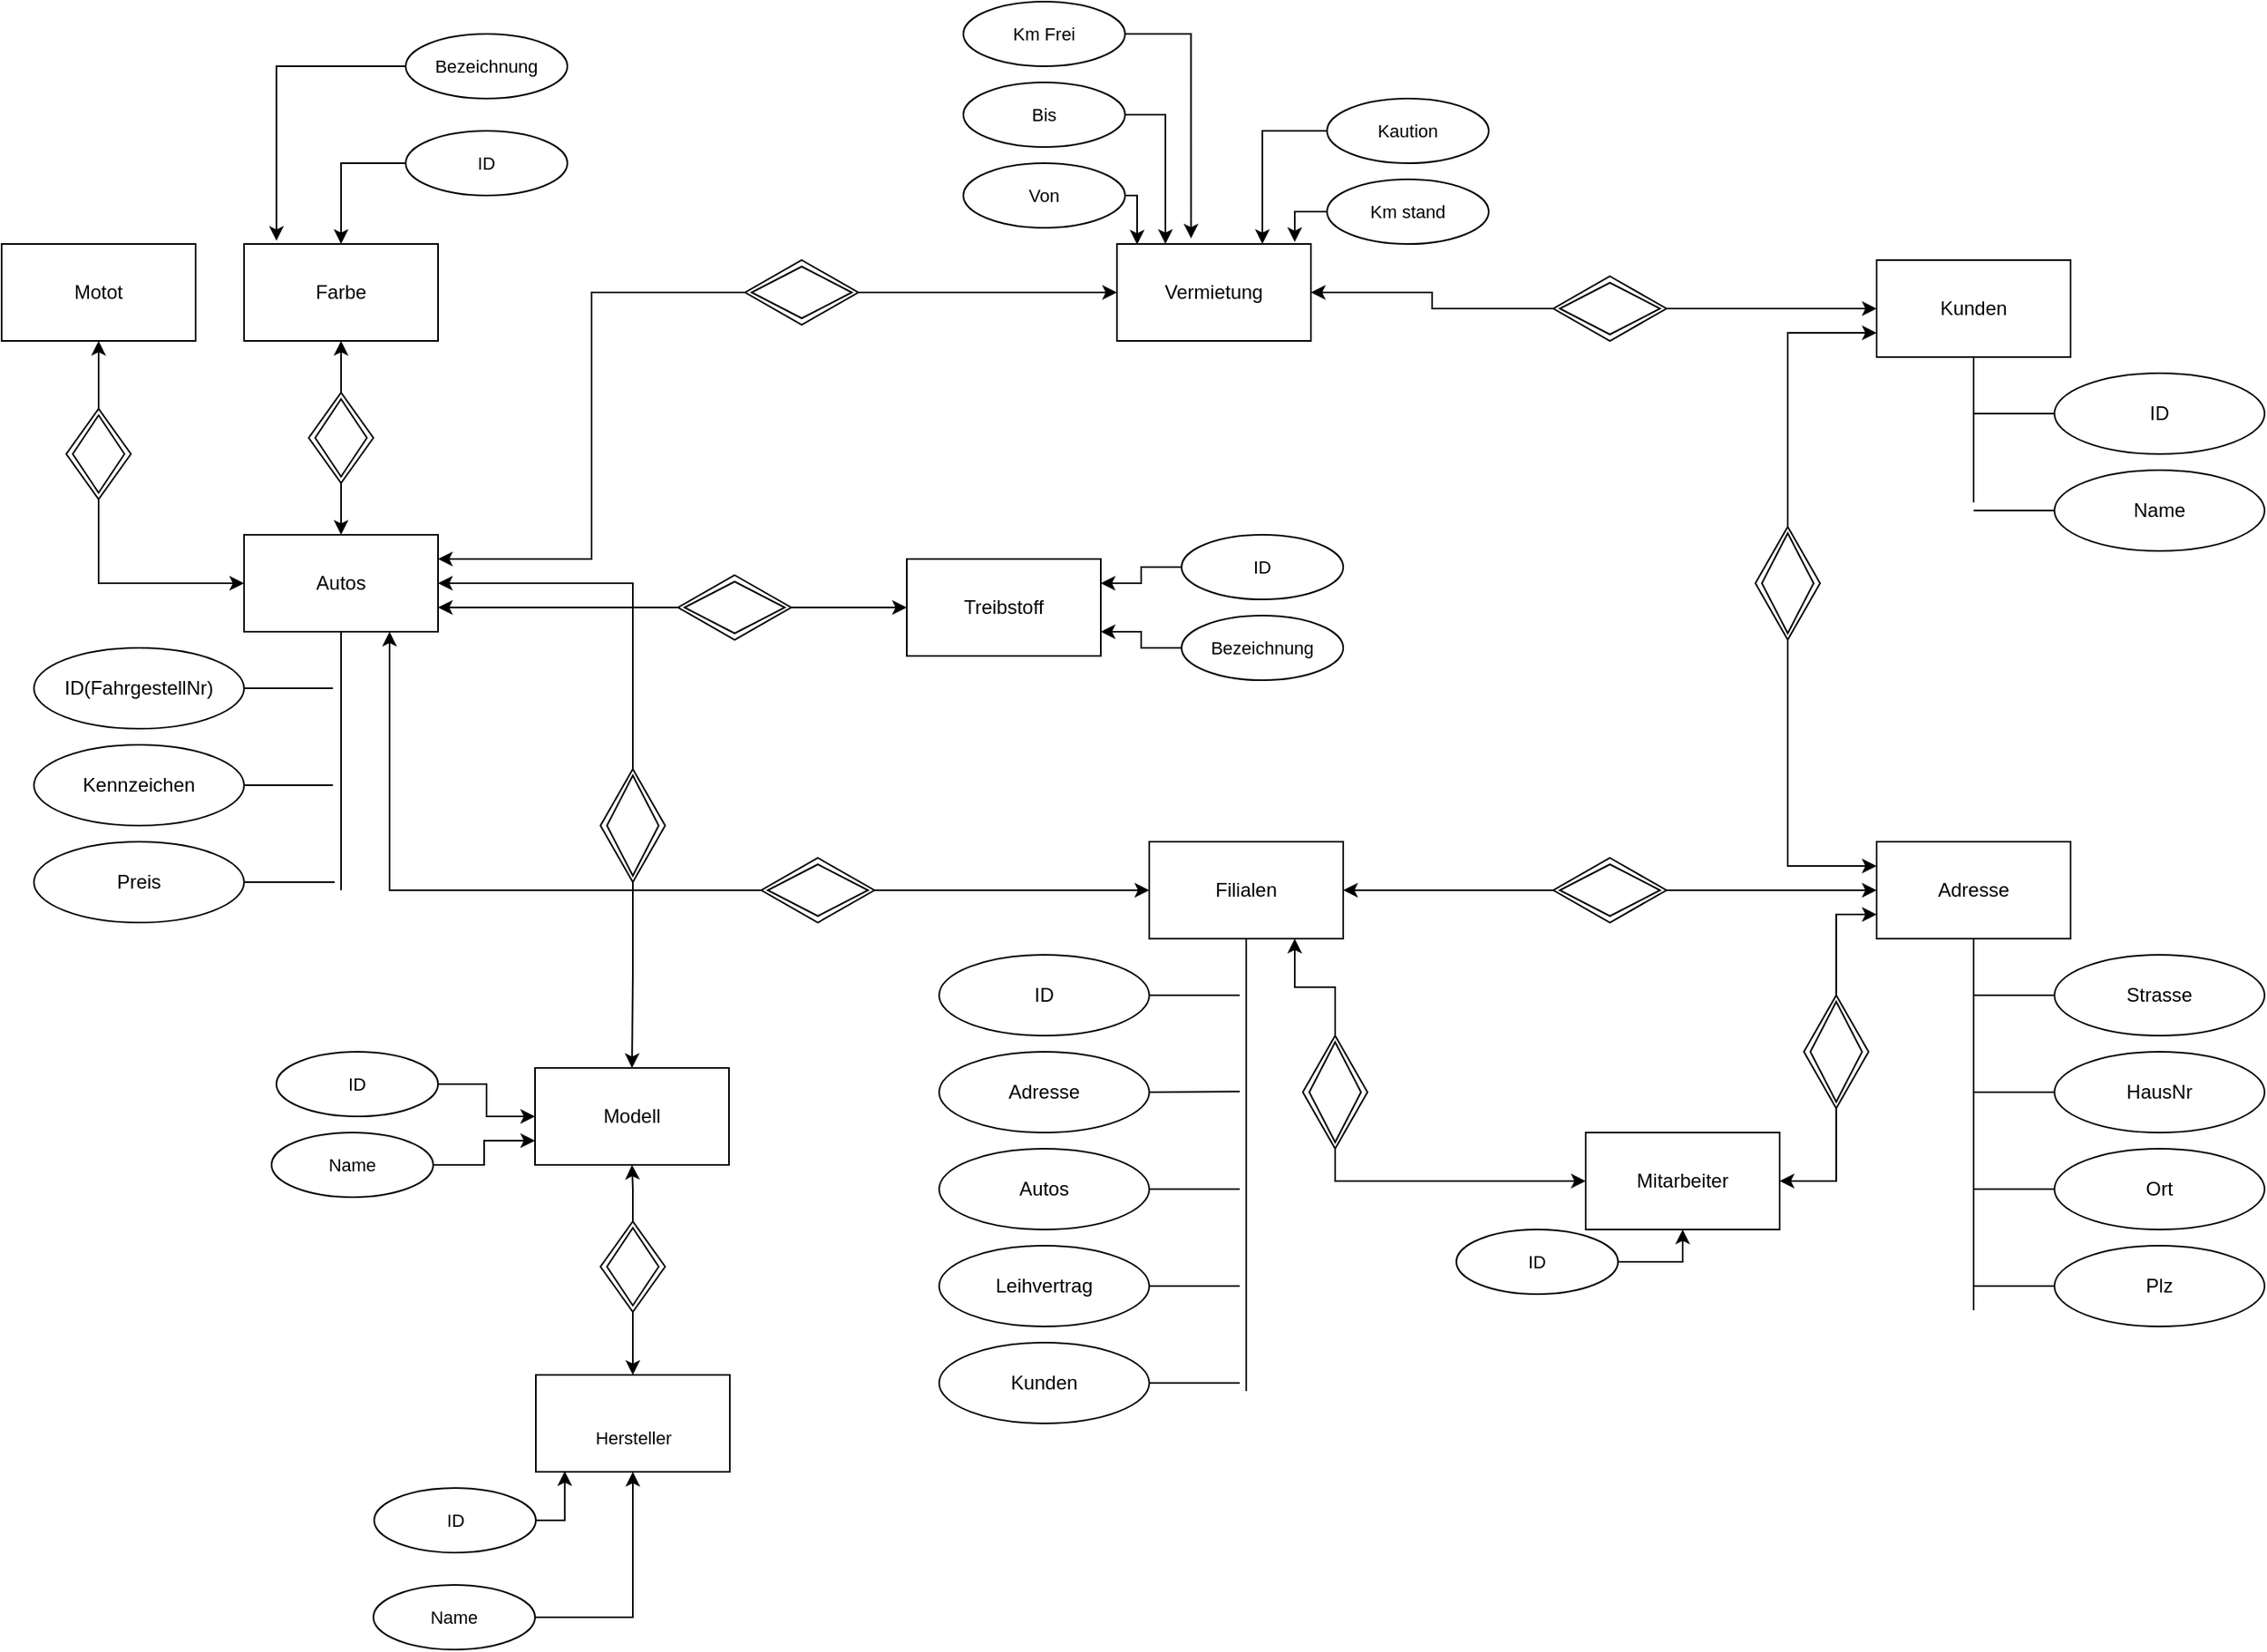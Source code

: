 <mxfile version="20.3.5" type="device"><diagram id="KqMb7OoNUgJfNf3q2T_g" name="Seite-1"><mxGraphModel dx="2054" dy="922" grid="1" gridSize="10" guides="1" tooltips="1" connect="1" arrows="1" fold="1" page="1" pageScale="1" pageWidth="827" pageHeight="1169" math="0" shadow="0"><root><mxCell id="0"/><mxCell id="1" parent="0"/><mxCell id="FVzgshK1SHMZIPrhaZV--1" value="Autos" style="rounded=0;whiteSpace=wrap;html=1;" vertex="1" parent="1"><mxGeometry x="-530" y="360" width="120" height="60" as="geometry"/></mxCell><mxCell id="FVzgshK1SHMZIPrhaZV--2" value="Kunden" style="rounded=0;whiteSpace=wrap;html=1;" vertex="1" parent="1"><mxGeometry x="480" y="190" width="120" height="60" as="geometry"/></mxCell><mxCell id="FVzgshK1SHMZIPrhaZV--3" value="Filialen" style="rounded=0;whiteSpace=wrap;html=1;" vertex="1" parent="1"><mxGeometry x="30" y="550" width="120" height="60" as="geometry"/></mxCell><mxCell id="FVzgshK1SHMZIPrhaZV--4" value="ID" style="ellipse;whiteSpace=wrap;html=1;rounded=0;" vertex="1" parent="1"><mxGeometry x="-100" y="620" width="130" height="50" as="geometry"/></mxCell><mxCell id="FVzgshK1SHMZIPrhaZV--5" value="ID" style="ellipse;whiteSpace=wrap;html=1;rounded=0;" vertex="1" parent="1"><mxGeometry x="590" y="260" width="130" height="50" as="geometry"/></mxCell><mxCell id="FVzgshK1SHMZIPrhaZV--6" value="ID(FahrgestellNr)" style="ellipse;whiteSpace=wrap;html=1;rounded=0;" vertex="1" parent="1"><mxGeometry x="-660" y="430" width="130" height="50" as="geometry"/></mxCell><mxCell id="FVzgshK1SHMZIPrhaZV--9" value="Adresse" style="ellipse;whiteSpace=wrap;html=1;rounded=0;" vertex="1" parent="1"><mxGeometry x="-100" y="680" width="130" height="50" as="geometry"/></mxCell><mxCell id="FVzgshK1SHMZIPrhaZV--10" value="Name" style="ellipse;whiteSpace=wrap;html=1;rounded=0;" vertex="1" parent="1"><mxGeometry x="590" y="320" width="130" height="50" as="geometry"/></mxCell><mxCell id="FVzgshK1SHMZIPrhaZV--11" value="Kennzeichen" style="ellipse;whiteSpace=wrap;html=1;rounded=0;" vertex="1" parent="1"><mxGeometry x="-660" y="490" width="130" height="50" as="geometry"/></mxCell><mxCell id="FVzgshK1SHMZIPrhaZV--13" value="Preis" style="ellipse;whiteSpace=wrap;html=1;rounded=0;" vertex="1" parent="1"><mxGeometry x="-660" y="550" width="130" height="50" as="geometry"/></mxCell><mxCell id="FVzgshK1SHMZIPrhaZV--14" value="Autos" style="ellipse;whiteSpace=wrap;html=1;rounded=0;" vertex="1" parent="1"><mxGeometry x="-100" y="740" width="130" height="50" as="geometry"/></mxCell><mxCell id="FVzgshK1SHMZIPrhaZV--17" value="Leihvertrag" style="ellipse;whiteSpace=wrap;html=1;rounded=0;" vertex="1" parent="1"><mxGeometry x="-100" y="800" width="130" height="50" as="geometry"/></mxCell><mxCell id="FVzgshK1SHMZIPrhaZV--20" value="Kunden" style="ellipse;whiteSpace=wrap;html=1;rounded=0;" vertex="1" parent="1"><mxGeometry x="-100" y="860" width="130" height="50" as="geometry"/></mxCell><mxCell id="FVzgshK1SHMZIPrhaZV--21" value="" style="endArrow=none;html=1;rounded=0;exitX=0.5;exitY=1;exitDx=0;exitDy=0;" edge="1" parent="1" source="FVzgshK1SHMZIPrhaZV--3"><mxGeometry width="50" height="50" relative="1" as="geometry"><mxPoint x="66" y="550" as="sourcePoint"/><mxPoint x="90" y="890" as="targetPoint"/></mxGeometry></mxCell><mxCell id="FVzgshK1SHMZIPrhaZV--23" value="" style="endArrow=none;html=1;rounded=0;exitX=1;exitY=0.5;exitDx=0;exitDy=0;" edge="1" parent="1" source="FVzgshK1SHMZIPrhaZV--4"><mxGeometry width="50" height="50" relative="1" as="geometry"><mxPoint x="76" y="660" as="sourcePoint"/><mxPoint x="86" y="645" as="targetPoint"/></mxGeometry></mxCell><mxCell id="FVzgshK1SHMZIPrhaZV--24" value="" style="endArrow=none;html=1;rounded=0;exitX=1;exitY=0.5;exitDx=0;exitDy=0;" edge="1" parent="1" source="FVzgshK1SHMZIPrhaZV--9"><mxGeometry width="50" height="50" relative="1" as="geometry"><mxPoint x="46" y="710" as="sourcePoint"/><mxPoint x="86" y="704.58" as="targetPoint"/></mxGeometry></mxCell><mxCell id="FVzgshK1SHMZIPrhaZV--25" value="" style="endArrow=none;html=1;rounded=0;exitX=1;exitY=0.5;exitDx=0;exitDy=0;" edge="1" parent="1" source="FVzgshK1SHMZIPrhaZV--14"><mxGeometry width="50" height="50" relative="1" as="geometry"><mxPoint x="26" y="764.58" as="sourcePoint"/><mxPoint x="86" y="765" as="targetPoint"/></mxGeometry></mxCell><mxCell id="FVzgshK1SHMZIPrhaZV--26" value="" style="endArrow=none;html=1;rounded=0;exitX=1;exitY=0.5;exitDx=0;exitDy=0;" edge="1" parent="1" source="FVzgshK1SHMZIPrhaZV--17"><mxGeometry width="50" height="50" relative="1" as="geometry"><mxPoint x="60" y="675" as="sourcePoint"/><mxPoint x="86" y="825" as="targetPoint"/></mxGeometry></mxCell><mxCell id="FVzgshK1SHMZIPrhaZV--27" value="" style="endArrow=none;html=1;rounded=0;exitX=1;exitY=0.5;exitDx=0;exitDy=0;" edge="1" parent="1" source="FVzgshK1SHMZIPrhaZV--20"><mxGeometry width="50" height="50" relative="1" as="geometry"><mxPoint x="70" y="685" as="sourcePoint"/><mxPoint x="86" y="885" as="targetPoint"/></mxGeometry></mxCell><mxCell id="FVzgshK1SHMZIPrhaZV--29" value="" style="endArrow=none;html=1;rounded=0;exitX=1;exitY=0.5;exitDx=0;exitDy=0;" edge="1" parent="1" source="FVzgshK1SHMZIPrhaZV--6"><mxGeometry width="50" height="50" relative="1" as="geometry"><mxPoint x="-530" y="460" as="sourcePoint"/><mxPoint x="-475" y="455" as="targetPoint"/></mxGeometry></mxCell><mxCell id="FVzgshK1SHMZIPrhaZV--30" value="" style="endArrow=none;html=1;rounded=0;exitX=1;exitY=0.5;exitDx=0;exitDy=0;" edge="1" parent="1" source="FVzgshK1SHMZIPrhaZV--11"><mxGeometry width="50" height="50" relative="1" as="geometry"><mxPoint x="-530" y="520" as="sourcePoint"/><mxPoint x="-475" y="515" as="targetPoint"/></mxGeometry></mxCell><mxCell id="FVzgshK1SHMZIPrhaZV--31" value="" style="endArrow=none;html=1;rounded=0;exitX=1;exitY=0.5;exitDx=0;exitDy=0;" edge="1" parent="1" source="FVzgshK1SHMZIPrhaZV--13"><mxGeometry width="50" height="50" relative="1" as="geometry"><mxPoint x="-495" y="570" as="sourcePoint"/><mxPoint x="-474" y="575" as="targetPoint"/></mxGeometry></mxCell><mxCell id="FVzgshK1SHMZIPrhaZV--33" value="" style="endArrow=none;html=1;rounded=0;exitX=0.5;exitY=1;exitDx=0;exitDy=0;" edge="1" parent="1" source="FVzgshK1SHMZIPrhaZV--1"><mxGeometry width="50" height="50" relative="1" as="geometry"><mxPoint x="-265" y="620" as="sourcePoint"/><mxPoint x="-470" y="580" as="targetPoint"/></mxGeometry></mxCell><mxCell id="FVzgshK1SHMZIPrhaZV--34" value="" style="endArrow=none;html=1;rounded=0;entryX=0;entryY=0.5;entryDx=0;entryDy=0;" edge="1" parent="1" target="FVzgshK1SHMZIPrhaZV--5"><mxGeometry width="50" height="50" relative="1" as="geometry"><mxPoint x="540" y="285" as="sourcePoint"/><mxPoint x="585" y="284.58" as="targetPoint"/></mxGeometry></mxCell><mxCell id="FVzgshK1SHMZIPrhaZV--35" value="" style="endArrow=none;html=1;rounded=0;entryX=0;entryY=0.5;entryDx=0;entryDy=0;" edge="1" parent="1" target="FVzgshK1SHMZIPrhaZV--10"><mxGeometry width="50" height="50" relative="1" as="geometry"><mxPoint x="540" y="345" as="sourcePoint"/><mxPoint x="585" y="344.58" as="targetPoint"/></mxGeometry></mxCell><mxCell id="FVzgshK1SHMZIPrhaZV--38" value="" style="endArrow=none;html=1;rounded=0;entryX=0.5;entryY=1;entryDx=0;entryDy=0;" edge="1" parent="1" target="FVzgshK1SHMZIPrhaZV--2"><mxGeometry width="50" height="50" relative="1" as="geometry"><mxPoint x="540" y="340" as="sourcePoint"/><mxPoint x="240" y="400" as="targetPoint"/></mxGeometry></mxCell><mxCell id="FVzgshK1SHMZIPrhaZV--39" value="Adresse" style="rounded=0;whiteSpace=wrap;html=1;" vertex="1" parent="1"><mxGeometry x="480" y="550" width="120" height="60" as="geometry"/></mxCell><mxCell id="FVzgshK1SHMZIPrhaZV--40" value="Strasse" style="ellipse;whiteSpace=wrap;html=1;rounded=0;" vertex="1" parent="1"><mxGeometry x="590" y="620" width="130" height="50" as="geometry"/></mxCell><mxCell id="FVzgshK1SHMZIPrhaZV--41" value="HausNr" style="ellipse;whiteSpace=wrap;html=1;rounded=0;" vertex="1" parent="1"><mxGeometry x="590" y="680" width="130" height="50" as="geometry"/></mxCell><mxCell id="FVzgshK1SHMZIPrhaZV--42" value="Ort" style="ellipse;whiteSpace=wrap;html=1;rounded=0;" vertex="1" parent="1"><mxGeometry x="590" y="740" width="130" height="50" as="geometry"/></mxCell><mxCell id="FVzgshK1SHMZIPrhaZV--43" value="Plz" style="ellipse;whiteSpace=wrap;html=1;rounded=0;" vertex="1" parent="1"><mxGeometry x="590" y="800" width="130" height="50" as="geometry"/></mxCell><mxCell id="FVzgshK1SHMZIPrhaZV--44" value="" style="endArrow=none;html=1;rounded=0;entryX=0;entryY=0.5;entryDx=0;entryDy=0;" edge="1" parent="1" target="FVzgshK1SHMZIPrhaZV--40"><mxGeometry width="50" height="50" relative="1" as="geometry"><mxPoint x="540" y="645" as="sourcePoint"/><mxPoint x="585" y="644.58" as="targetPoint"/></mxGeometry></mxCell><mxCell id="FVzgshK1SHMZIPrhaZV--45" value="" style="endArrow=none;html=1;rounded=0;entryX=0;entryY=0.5;entryDx=0;entryDy=0;" edge="1" parent="1" target="FVzgshK1SHMZIPrhaZV--41"><mxGeometry width="50" height="50" relative="1" as="geometry"><mxPoint x="540" y="705" as="sourcePoint"/><mxPoint x="585" y="704.58" as="targetPoint"/></mxGeometry></mxCell><mxCell id="FVzgshK1SHMZIPrhaZV--46" value="" style="endArrow=none;html=1;rounded=0;entryX=0;entryY=0.5;entryDx=0;entryDy=0;" edge="1" parent="1" target="FVzgshK1SHMZIPrhaZV--42"><mxGeometry width="50" height="50" relative="1" as="geometry"><mxPoint x="540" y="765" as="sourcePoint"/><mxPoint x="586.0" y="764.58" as="targetPoint"/></mxGeometry></mxCell><mxCell id="FVzgshK1SHMZIPrhaZV--47" value="" style="endArrow=none;html=1;rounded=0;entryX=0;entryY=0.5;entryDx=0;entryDy=0;" edge="1" parent="1" target="FVzgshK1SHMZIPrhaZV--43"><mxGeometry width="50" height="50" relative="1" as="geometry"><mxPoint x="540" y="825" as="sourcePoint"/><mxPoint x="596.0" y="824.58" as="targetPoint"/></mxGeometry></mxCell><mxCell id="FVzgshK1SHMZIPrhaZV--48" value="" style="endArrow=none;html=1;rounded=0;entryX=0.5;entryY=1;entryDx=0;entryDy=0;" edge="1" parent="1" target="FVzgshK1SHMZIPrhaZV--39"><mxGeometry width="50" height="50" relative="1" as="geometry"><mxPoint x="540" y="840" as="sourcePoint"/><mxPoint x="240" y="760" as="targetPoint"/></mxGeometry></mxCell><mxCell id="FVzgshK1SHMZIPrhaZV--49" value="Mitarbeiter" style="rounded=0;whiteSpace=wrap;html=1;" vertex="1" parent="1"><mxGeometry x="300" y="730" width="120" height="60" as="geometry"/></mxCell><mxCell id="FVzgshK1SHMZIPrhaZV--50" value="Vermietung" style="rounded=0;whiteSpace=wrap;html=1;" vertex="1" parent="1"><mxGeometry x="10" y="180" width="120" height="60" as="geometry"/></mxCell><mxCell id="FVzgshK1SHMZIPrhaZV--51" value="Treibstoff" style="rounded=0;whiteSpace=wrap;html=1;" vertex="1" parent="1"><mxGeometry x="-120" y="375" width="120" height="60" as="geometry"/></mxCell><mxCell id="FVzgshK1SHMZIPrhaZV--52" value="Modell" style="rounded=0;whiteSpace=wrap;html=1;" vertex="1" parent="1"><mxGeometry x="-350" y="690" width="120" height="60" as="geometry"/></mxCell><mxCell id="FVzgshK1SHMZIPrhaZV--53" value="Farbe" style="rounded=0;whiteSpace=wrap;html=1;" vertex="1" parent="1"><mxGeometry x="-530" y="180" width="120" height="60" as="geometry"/></mxCell><mxCell id="FVzgshK1SHMZIPrhaZV--54" value="Motot" style="rounded=0;whiteSpace=wrap;html=1;" vertex="1" parent="1"><mxGeometry x="-680" y="180" width="120" height="60" as="geometry"/></mxCell><mxCell id="FVzgshK1SHMZIPrhaZV--56" value="&lt;font style=&quot;font-size: 11px;&quot;&gt;Hersteller&lt;/font&gt;" style="rounded=0;whiteSpace=wrap;html=1;fontSize=36;" vertex="1" parent="1"><mxGeometry x="-349.5" y="880" width="120" height="60" as="geometry"/></mxCell><mxCell id="FVzgshK1SHMZIPrhaZV--58" style="edgeStyle=orthogonalEdgeStyle;rounded=0;orthogonalLoop=1;jettySize=auto;html=1;entryX=0.5;entryY=1;entryDx=0;entryDy=0;fontSize=11;" edge="1" parent="1" source="FVzgshK1SHMZIPrhaZV--57" target="FVzgshK1SHMZIPrhaZV--52"><mxGeometry relative="1" as="geometry"/></mxCell><mxCell id="FVzgshK1SHMZIPrhaZV--59" style="edgeStyle=orthogonalEdgeStyle;rounded=0;orthogonalLoop=1;jettySize=auto;html=1;entryX=0.5;entryY=0;entryDx=0;entryDy=0;fontSize=11;" edge="1" parent="1" source="FVzgshK1SHMZIPrhaZV--57" target="FVzgshK1SHMZIPrhaZV--56"><mxGeometry relative="1" as="geometry"/></mxCell><mxCell id="FVzgshK1SHMZIPrhaZV--57" value="" style="shape=rhombus;double=1;perimeter=rhombusPerimeter;whiteSpace=wrap;html=1;align=center;fontSize=11;rotation=90;" vertex="1" parent="1"><mxGeometry x="-317.5" y="793" width="56" height="40" as="geometry"/></mxCell><mxCell id="FVzgshK1SHMZIPrhaZV--61" style="edgeStyle=orthogonalEdgeStyle;rounded=0;orthogonalLoop=1;jettySize=auto;html=1;entryX=0.5;entryY=0;entryDx=0;entryDy=0;fontSize=11;" edge="1" parent="1" source="FVzgshK1SHMZIPrhaZV--60" target="FVzgshK1SHMZIPrhaZV--52"><mxGeometry relative="1" as="geometry"/></mxCell><mxCell id="FVzgshK1SHMZIPrhaZV--64" style="edgeStyle=orthogonalEdgeStyle;rounded=0;orthogonalLoop=1;jettySize=auto;html=1;exitX=0;exitY=0.5;exitDx=0;exitDy=0;entryX=1;entryY=0.5;entryDx=0;entryDy=0;fontSize=11;" edge="1" parent="1" source="FVzgshK1SHMZIPrhaZV--60" target="FVzgshK1SHMZIPrhaZV--1"><mxGeometry relative="1" as="geometry"/></mxCell><mxCell id="FVzgshK1SHMZIPrhaZV--60" value="&lt;br&gt;" style="shape=rhombus;double=1;perimeter=rhombusPerimeter;whiteSpace=wrap;html=1;align=center;fontSize=11;rotation=90;" vertex="1" parent="1"><mxGeometry x="-324.5" y="520" width="70" height="40" as="geometry"/></mxCell><mxCell id="FVzgshK1SHMZIPrhaZV--66" style="edgeStyle=orthogonalEdgeStyle;rounded=0;orthogonalLoop=1;jettySize=auto;html=1;entryX=0.5;entryY=0;entryDx=0;entryDy=0;fontSize=11;" edge="1" parent="1" source="FVzgshK1SHMZIPrhaZV--65" target="FVzgshK1SHMZIPrhaZV--1"><mxGeometry relative="1" as="geometry"/></mxCell><mxCell id="FVzgshK1SHMZIPrhaZV--67" style="edgeStyle=orthogonalEdgeStyle;rounded=0;orthogonalLoop=1;jettySize=auto;html=1;fontSize=11;" edge="1" parent="1" source="FVzgshK1SHMZIPrhaZV--65" target="FVzgshK1SHMZIPrhaZV--53"><mxGeometry relative="1" as="geometry"/></mxCell><mxCell id="FVzgshK1SHMZIPrhaZV--65" value="" style="shape=rhombus;double=1;perimeter=rhombusPerimeter;whiteSpace=wrap;html=1;align=center;fontSize=11;rotation=90;" vertex="1" parent="1"><mxGeometry x="-498" y="280" width="56" height="40" as="geometry"/></mxCell><mxCell id="FVzgshK1SHMZIPrhaZV--69" style="edgeStyle=orthogonalEdgeStyle;rounded=0;orthogonalLoop=1;jettySize=auto;html=1;entryX=0;entryY=0.5;entryDx=0;entryDy=0;fontSize=11;" edge="1" parent="1" source="FVzgshK1SHMZIPrhaZV--68" target="FVzgshK1SHMZIPrhaZV--51"><mxGeometry relative="1" as="geometry"/></mxCell><mxCell id="FVzgshK1SHMZIPrhaZV--70" style="edgeStyle=orthogonalEdgeStyle;rounded=0;orthogonalLoop=1;jettySize=auto;html=1;entryX=1;entryY=0.75;entryDx=0;entryDy=0;fontSize=11;" edge="1" parent="1" source="FVzgshK1SHMZIPrhaZV--68" target="FVzgshK1SHMZIPrhaZV--1"><mxGeometry relative="1" as="geometry"/></mxCell><mxCell id="FVzgshK1SHMZIPrhaZV--68" value="&lt;br&gt;" style="shape=rhombus;double=1;perimeter=rhombusPerimeter;whiteSpace=wrap;html=1;align=center;fontSize=11;rotation=0;" vertex="1" parent="1"><mxGeometry x="-261.5" y="385" width="70" height="40" as="geometry"/></mxCell><mxCell id="FVzgshK1SHMZIPrhaZV--72" style="edgeStyle=orthogonalEdgeStyle;rounded=0;orthogonalLoop=1;jettySize=auto;html=1;fontSize=11;" edge="1" parent="1" source="FVzgshK1SHMZIPrhaZV--71" target="FVzgshK1SHMZIPrhaZV--54"><mxGeometry relative="1" as="geometry"/></mxCell><mxCell id="FVzgshK1SHMZIPrhaZV--73" style="edgeStyle=orthogonalEdgeStyle;rounded=0;orthogonalLoop=1;jettySize=auto;html=1;entryX=0;entryY=0.5;entryDx=0;entryDy=0;fontSize=11;exitX=1;exitY=0.5;exitDx=0;exitDy=0;" edge="1" parent="1" source="FVzgshK1SHMZIPrhaZV--71" target="FVzgshK1SHMZIPrhaZV--1"><mxGeometry relative="1" as="geometry"/></mxCell><mxCell id="FVzgshK1SHMZIPrhaZV--71" value="" style="shape=rhombus;double=1;perimeter=rhombusPerimeter;whiteSpace=wrap;html=1;align=center;fontSize=11;rotation=90;" vertex="1" parent="1"><mxGeometry x="-648" y="290" width="56" height="40" as="geometry"/></mxCell><mxCell id="FVzgshK1SHMZIPrhaZV--76" style="edgeStyle=orthogonalEdgeStyle;rounded=0;orthogonalLoop=1;jettySize=auto;html=1;entryX=0;entryY=0.5;entryDx=0;entryDy=0;fontSize=11;" edge="1" parent="1" source="FVzgshK1SHMZIPrhaZV--74" target="FVzgshK1SHMZIPrhaZV--50"><mxGeometry relative="1" as="geometry"/></mxCell><mxCell id="FVzgshK1SHMZIPrhaZV--77" style="edgeStyle=orthogonalEdgeStyle;rounded=0;orthogonalLoop=1;jettySize=auto;html=1;entryX=1;entryY=0.25;entryDx=0;entryDy=0;fontSize=11;" edge="1" parent="1" source="FVzgshK1SHMZIPrhaZV--74" target="FVzgshK1SHMZIPrhaZV--1"><mxGeometry relative="1" as="geometry"/></mxCell><mxCell id="FVzgshK1SHMZIPrhaZV--74" value="&lt;br&gt;" style="shape=rhombus;double=1;perimeter=rhombusPerimeter;whiteSpace=wrap;html=1;align=center;fontSize=11;rotation=0;" vertex="1" parent="1"><mxGeometry x="-220" y="190" width="70" height="40" as="geometry"/></mxCell><mxCell id="FVzgshK1SHMZIPrhaZV--78" style="edgeStyle=orthogonalEdgeStyle;rounded=0;orthogonalLoop=1;jettySize=auto;html=1;entryX=1;entryY=0.5;entryDx=0;entryDy=0;fontSize=11;" edge="1" parent="1" source="FVzgshK1SHMZIPrhaZV--75" target="FVzgshK1SHMZIPrhaZV--50"><mxGeometry relative="1" as="geometry"/></mxCell><mxCell id="FVzgshK1SHMZIPrhaZV--79" style="edgeStyle=orthogonalEdgeStyle;rounded=0;orthogonalLoop=1;jettySize=auto;html=1;entryX=0;entryY=0.5;entryDx=0;entryDy=0;fontSize=11;" edge="1" parent="1" source="FVzgshK1SHMZIPrhaZV--75" target="FVzgshK1SHMZIPrhaZV--2"><mxGeometry relative="1" as="geometry"/></mxCell><mxCell id="FVzgshK1SHMZIPrhaZV--75" value="&lt;br&gt;" style="shape=rhombus;double=1;perimeter=rhombusPerimeter;whiteSpace=wrap;html=1;align=center;fontSize=11;rotation=0;" vertex="1" parent="1"><mxGeometry x="280" y="200" width="70" height="40" as="geometry"/></mxCell><mxCell id="FVzgshK1SHMZIPrhaZV--81" style="edgeStyle=orthogonalEdgeStyle;rounded=0;orthogonalLoop=1;jettySize=auto;html=1;entryX=0;entryY=0.75;entryDx=0;entryDy=0;fontSize=11;exitX=0;exitY=0.5;exitDx=0;exitDy=0;" edge="1" parent="1" source="FVzgshK1SHMZIPrhaZV--80" target="FVzgshK1SHMZIPrhaZV--2"><mxGeometry relative="1" as="geometry"/></mxCell><mxCell id="FVzgshK1SHMZIPrhaZV--84" style="edgeStyle=orthogonalEdgeStyle;rounded=0;orthogonalLoop=1;jettySize=auto;html=1;entryX=0;entryY=0.25;entryDx=0;entryDy=0;fontSize=11;exitX=1;exitY=0.5;exitDx=0;exitDy=0;" edge="1" parent="1" source="FVzgshK1SHMZIPrhaZV--80" target="FVzgshK1SHMZIPrhaZV--39"><mxGeometry relative="1" as="geometry"/></mxCell><mxCell id="FVzgshK1SHMZIPrhaZV--80" value="&lt;br&gt;" style="shape=rhombus;double=1;perimeter=rhombusPerimeter;whiteSpace=wrap;html=1;align=center;fontSize=11;rotation=90;" vertex="1" parent="1"><mxGeometry x="390" y="370" width="70" height="40" as="geometry"/></mxCell><mxCell id="FVzgshK1SHMZIPrhaZV--86" style="edgeStyle=orthogonalEdgeStyle;rounded=0;orthogonalLoop=1;jettySize=auto;html=1;entryX=1;entryY=0.5;entryDx=0;entryDy=0;fontSize=11;" edge="1" parent="1" source="FVzgshK1SHMZIPrhaZV--85" target="FVzgshK1SHMZIPrhaZV--3"><mxGeometry relative="1" as="geometry"/></mxCell><mxCell id="FVzgshK1SHMZIPrhaZV--87" style="edgeStyle=orthogonalEdgeStyle;rounded=0;orthogonalLoop=1;jettySize=auto;html=1;entryX=0;entryY=0.5;entryDx=0;entryDy=0;fontSize=11;" edge="1" parent="1" source="FVzgshK1SHMZIPrhaZV--85" target="FVzgshK1SHMZIPrhaZV--39"><mxGeometry relative="1" as="geometry"/></mxCell><mxCell id="FVzgshK1SHMZIPrhaZV--85" value="&lt;br&gt;" style="shape=rhombus;double=1;perimeter=rhombusPerimeter;whiteSpace=wrap;html=1;align=center;fontSize=11;rotation=0;" vertex="1" parent="1"><mxGeometry x="280" y="560" width="70" height="40" as="geometry"/></mxCell><mxCell id="FVzgshK1SHMZIPrhaZV--90" style="edgeStyle=orthogonalEdgeStyle;rounded=0;orthogonalLoop=1;jettySize=auto;html=1;entryX=1;entryY=0.5;entryDx=0;entryDy=0;fontSize=11;exitX=1;exitY=0.5;exitDx=0;exitDy=0;" edge="1" parent="1" source="FVzgshK1SHMZIPrhaZV--88" target="FVzgshK1SHMZIPrhaZV--49"><mxGeometry relative="1" as="geometry"/></mxCell><mxCell id="FVzgshK1SHMZIPrhaZV--91" style="edgeStyle=orthogonalEdgeStyle;rounded=0;orthogonalLoop=1;jettySize=auto;html=1;entryX=0;entryY=0.75;entryDx=0;entryDy=0;fontSize=11;exitX=0;exitY=0.5;exitDx=0;exitDy=0;" edge="1" parent="1" source="FVzgshK1SHMZIPrhaZV--88" target="FVzgshK1SHMZIPrhaZV--39"><mxGeometry relative="1" as="geometry"/></mxCell><mxCell id="FVzgshK1SHMZIPrhaZV--88" value="&lt;br&gt;" style="shape=rhombus;double=1;perimeter=rhombusPerimeter;whiteSpace=wrap;html=1;align=center;fontSize=11;rotation=90;" vertex="1" parent="1"><mxGeometry x="420" y="660" width="70" height="40" as="geometry"/></mxCell><mxCell id="FVzgshK1SHMZIPrhaZV--94" style="edgeStyle=orthogonalEdgeStyle;rounded=0;orthogonalLoop=1;jettySize=auto;html=1;entryX=0;entryY=0.5;entryDx=0;entryDy=0;fontSize=11;" edge="1" parent="1" source="FVzgshK1SHMZIPrhaZV--93" target="FVzgshK1SHMZIPrhaZV--3"><mxGeometry relative="1" as="geometry"/></mxCell><mxCell id="FVzgshK1SHMZIPrhaZV--95" style="edgeStyle=orthogonalEdgeStyle;rounded=0;orthogonalLoop=1;jettySize=auto;html=1;entryX=0.75;entryY=1;entryDx=0;entryDy=0;fontSize=11;" edge="1" parent="1" source="FVzgshK1SHMZIPrhaZV--93" target="FVzgshK1SHMZIPrhaZV--1"><mxGeometry relative="1" as="geometry"/></mxCell><mxCell id="FVzgshK1SHMZIPrhaZV--93" value="&lt;br&gt;" style="shape=rhombus;double=1;perimeter=rhombusPerimeter;whiteSpace=wrap;html=1;align=center;fontSize=11;rotation=0;" vertex="1" parent="1"><mxGeometry x="-210" y="560" width="70" height="40" as="geometry"/></mxCell><mxCell id="FVzgshK1SHMZIPrhaZV--97" style="edgeStyle=orthogonalEdgeStyle;rounded=0;orthogonalLoop=1;jettySize=auto;html=1;entryX=0;entryY=0.5;entryDx=0;entryDy=0;fontSize=11;exitX=1;exitY=0.5;exitDx=0;exitDy=0;" edge="1" parent="1" source="FVzgshK1SHMZIPrhaZV--96" target="FVzgshK1SHMZIPrhaZV--49"><mxGeometry relative="1" as="geometry"/></mxCell><mxCell id="FVzgshK1SHMZIPrhaZV--99" style="edgeStyle=orthogonalEdgeStyle;rounded=0;orthogonalLoop=1;jettySize=auto;html=1;entryX=0.75;entryY=1;entryDx=0;entryDy=0;fontSize=11;" edge="1" parent="1" source="FVzgshK1SHMZIPrhaZV--96" target="FVzgshK1SHMZIPrhaZV--3"><mxGeometry relative="1" as="geometry"/></mxCell><mxCell id="FVzgshK1SHMZIPrhaZV--96" value="&lt;br&gt;" style="shape=rhombus;double=1;perimeter=rhombusPerimeter;whiteSpace=wrap;html=1;align=center;fontSize=11;rotation=90;" vertex="1" parent="1"><mxGeometry x="110" y="685" width="70" height="40" as="geometry"/></mxCell><mxCell id="FVzgshK1SHMZIPrhaZV--106" style="edgeStyle=orthogonalEdgeStyle;rounded=0;orthogonalLoop=1;jettySize=auto;html=1;entryX=0.5;entryY=0;entryDx=0;entryDy=0;fontSize=11;exitX=0;exitY=0.5;exitDx=0;exitDy=0;" edge="1" parent="1" source="FVzgshK1SHMZIPrhaZV--102" target="FVzgshK1SHMZIPrhaZV--53"><mxGeometry relative="1" as="geometry"/></mxCell><mxCell id="FVzgshK1SHMZIPrhaZV--102" value="ID" style="ellipse;whiteSpace=wrap;html=1;align=center;fontSize=11;" vertex="1" parent="1"><mxGeometry x="-430" y="110" width="100" height="40" as="geometry"/></mxCell><mxCell id="FVzgshK1SHMZIPrhaZV--105" style="edgeStyle=orthogonalEdgeStyle;rounded=0;orthogonalLoop=1;jettySize=auto;html=1;fontSize=11;entryX=0.167;entryY=-0.033;entryDx=0;entryDy=0;entryPerimeter=0;exitX=0;exitY=0.5;exitDx=0;exitDy=0;" edge="1" parent="1" source="FVzgshK1SHMZIPrhaZV--103" target="FVzgshK1SHMZIPrhaZV--53"><mxGeometry relative="1" as="geometry"><mxPoint x="-510" y="170" as="targetPoint"/></mxGeometry></mxCell><mxCell id="FVzgshK1SHMZIPrhaZV--103" value="Bezeichnung" style="ellipse;whiteSpace=wrap;html=1;align=center;fontSize=11;" vertex="1" parent="1"><mxGeometry x="-430" y="50" width="100" height="40" as="geometry"/></mxCell><mxCell id="FVzgshK1SHMZIPrhaZV--110" style="edgeStyle=orthogonalEdgeStyle;rounded=0;orthogonalLoop=1;jettySize=auto;html=1;entryX=1;entryY=0.25;entryDx=0;entryDy=0;fontSize=11;" edge="1" parent="1" source="FVzgshK1SHMZIPrhaZV--107" target="FVzgshK1SHMZIPrhaZV--51"><mxGeometry relative="1" as="geometry"/></mxCell><mxCell id="FVzgshK1SHMZIPrhaZV--107" value="ID" style="ellipse;whiteSpace=wrap;html=1;align=center;fontSize=11;" vertex="1" parent="1"><mxGeometry x="50" y="360" width="100" height="40" as="geometry"/></mxCell><mxCell id="FVzgshK1SHMZIPrhaZV--109" style="edgeStyle=orthogonalEdgeStyle;rounded=0;orthogonalLoop=1;jettySize=auto;html=1;entryX=1;entryY=0.75;entryDx=0;entryDy=0;fontSize=11;" edge="1" parent="1" source="FVzgshK1SHMZIPrhaZV--108" target="FVzgshK1SHMZIPrhaZV--51"><mxGeometry relative="1" as="geometry"/></mxCell><mxCell id="FVzgshK1SHMZIPrhaZV--108" value="Bezeichnung" style="ellipse;whiteSpace=wrap;html=1;align=center;fontSize=11;" vertex="1" parent="1"><mxGeometry x="50" y="410" width="100" height="40" as="geometry"/></mxCell><mxCell id="FVzgshK1SHMZIPrhaZV--112" style="edgeStyle=orthogonalEdgeStyle;rounded=0;orthogonalLoop=1;jettySize=auto;html=1;entryX=0.149;entryY=0.994;entryDx=0;entryDy=0;entryPerimeter=0;fontSize=11;exitX=1;exitY=0.5;exitDx=0;exitDy=0;" edge="1" parent="1" source="FVzgshK1SHMZIPrhaZV--111" target="FVzgshK1SHMZIPrhaZV--56"><mxGeometry relative="1" as="geometry"/></mxCell><mxCell id="FVzgshK1SHMZIPrhaZV--111" value="ID" style="ellipse;whiteSpace=wrap;html=1;align=center;fontSize=11;" vertex="1" parent="1"><mxGeometry x="-449.5" y="950" width="100" height="40" as="geometry"/></mxCell><mxCell id="FVzgshK1SHMZIPrhaZV--114" style="edgeStyle=orthogonalEdgeStyle;rounded=0;orthogonalLoop=1;jettySize=auto;html=1;entryX=0.5;entryY=1;entryDx=0;entryDy=0;fontSize=11;" edge="1" parent="1" source="FVzgshK1SHMZIPrhaZV--113" target="FVzgshK1SHMZIPrhaZV--56"><mxGeometry relative="1" as="geometry"/></mxCell><mxCell id="FVzgshK1SHMZIPrhaZV--113" value="Name" style="ellipse;whiteSpace=wrap;html=1;align=center;fontSize=11;" vertex="1" parent="1"><mxGeometry x="-450" y="1010" width="100" height="40" as="geometry"/></mxCell><mxCell id="FVzgshK1SHMZIPrhaZV--117" style="edgeStyle=orthogonalEdgeStyle;rounded=0;orthogonalLoop=1;jettySize=auto;html=1;entryX=0;entryY=0.5;entryDx=0;entryDy=0;fontSize=11;" edge="1" parent="1" source="FVzgshK1SHMZIPrhaZV--115" target="FVzgshK1SHMZIPrhaZV--52"><mxGeometry relative="1" as="geometry"/></mxCell><mxCell id="FVzgshK1SHMZIPrhaZV--115" value="ID" style="ellipse;whiteSpace=wrap;html=1;align=center;fontSize=11;" vertex="1" parent="1"><mxGeometry x="-510" y="680" width="100" height="40" as="geometry"/></mxCell><mxCell id="FVzgshK1SHMZIPrhaZV--118" style="edgeStyle=orthogonalEdgeStyle;rounded=0;orthogonalLoop=1;jettySize=auto;html=1;fontSize=11;entryX=0;entryY=0.75;entryDx=0;entryDy=0;" edge="1" parent="1" source="FVzgshK1SHMZIPrhaZV--116" target="FVzgshK1SHMZIPrhaZV--52"><mxGeometry relative="1" as="geometry"><mxPoint x="-370" y="740" as="targetPoint"/></mxGeometry></mxCell><mxCell id="FVzgshK1SHMZIPrhaZV--116" value="Name" style="ellipse;whiteSpace=wrap;html=1;align=center;fontSize=11;" vertex="1" parent="1"><mxGeometry x="-513" y="730" width="100" height="40" as="geometry"/></mxCell><mxCell id="FVzgshK1SHMZIPrhaZV--122" style="edgeStyle=orthogonalEdgeStyle;rounded=0;orthogonalLoop=1;jettySize=auto;html=1;entryX=0.104;entryY=0.006;entryDx=0;entryDy=0;fontSize=11;exitX=1;exitY=0.5;exitDx=0;exitDy=0;entryPerimeter=0;" edge="1" parent="1" source="FVzgshK1SHMZIPrhaZV--119" target="FVzgshK1SHMZIPrhaZV--50"><mxGeometry relative="1" as="geometry"/></mxCell><mxCell id="FVzgshK1SHMZIPrhaZV--119" value="Von" style="ellipse;whiteSpace=wrap;html=1;align=center;fontSize=11;" vertex="1" parent="1"><mxGeometry x="-85" y="130" width="100" height="40" as="geometry"/></mxCell><mxCell id="FVzgshK1SHMZIPrhaZV--123" style="edgeStyle=orthogonalEdgeStyle;rounded=0;orthogonalLoop=1;jettySize=auto;html=1;entryX=0.25;entryY=0;entryDx=0;entryDy=0;fontSize=11;exitX=1;exitY=0.5;exitDx=0;exitDy=0;" edge="1" parent="1" source="FVzgshK1SHMZIPrhaZV--120" target="FVzgshK1SHMZIPrhaZV--50"><mxGeometry relative="1" as="geometry"/></mxCell><mxCell id="FVzgshK1SHMZIPrhaZV--120" value="Bis" style="ellipse;whiteSpace=wrap;html=1;align=center;fontSize=11;" vertex="1" parent="1"><mxGeometry x="-85" y="80" width="100" height="40" as="geometry"/></mxCell><mxCell id="FVzgshK1SHMZIPrhaZV--125" style="edgeStyle=orthogonalEdgeStyle;rounded=0;orthogonalLoop=1;jettySize=auto;html=1;fontSize=11;exitX=1;exitY=0.5;exitDx=0;exitDy=0;entryX=0.382;entryY=-0.057;entryDx=0;entryDy=0;entryPerimeter=0;" edge="1" parent="1" source="FVzgshK1SHMZIPrhaZV--124" target="FVzgshK1SHMZIPrhaZV--50"><mxGeometry relative="1" as="geometry"><mxPoint x="57" y="170" as="targetPoint"/></mxGeometry></mxCell><mxCell id="FVzgshK1SHMZIPrhaZV--124" value="Km Frei" style="ellipse;whiteSpace=wrap;html=1;align=center;fontSize=11;" vertex="1" parent="1"><mxGeometry x="-85" y="30" width="100" height="40" as="geometry"/></mxCell><mxCell id="FVzgshK1SHMZIPrhaZV--129" style="edgeStyle=orthogonalEdgeStyle;rounded=0;orthogonalLoop=1;jettySize=auto;html=1;entryX=0.91;entryY=-0.02;entryDx=0;entryDy=0;entryPerimeter=0;fontSize=11;" edge="1" parent="1" source="FVzgshK1SHMZIPrhaZV--126" target="FVzgshK1SHMZIPrhaZV--50"><mxGeometry relative="1" as="geometry"/></mxCell><mxCell id="FVzgshK1SHMZIPrhaZV--126" value="Km stand" style="ellipse;whiteSpace=wrap;html=1;align=center;fontSize=11;" vertex="1" parent="1"><mxGeometry x="140" y="140" width="100" height="40" as="geometry"/></mxCell><mxCell id="FVzgshK1SHMZIPrhaZV--131" style="edgeStyle=orthogonalEdgeStyle;rounded=0;orthogonalLoop=1;jettySize=auto;html=1;entryX=0.75;entryY=0;entryDx=0;entryDy=0;fontSize=11;" edge="1" parent="1" source="FVzgshK1SHMZIPrhaZV--130" target="FVzgshK1SHMZIPrhaZV--50"><mxGeometry relative="1" as="geometry"/></mxCell><mxCell id="FVzgshK1SHMZIPrhaZV--130" value="Kaution" style="ellipse;whiteSpace=wrap;html=1;align=center;fontSize=11;" vertex="1" parent="1"><mxGeometry x="140" y="90" width="100" height="40" as="geometry"/></mxCell><mxCell id="FVzgshK1SHMZIPrhaZV--135" style="edgeStyle=orthogonalEdgeStyle;rounded=0;orthogonalLoop=1;jettySize=auto;html=1;entryX=0.5;entryY=1;entryDx=0;entryDy=0;fontSize=11;exitX=1;exitY=0.5;exitDx=0;exitDy=0;" edge="1" parent="1" source="FVzgshK1SHMZIPrhaZV--134" target="FVzgshK1SHMZIPrhaZV--49"><mxGeometry relative="1" as="geometry"/></mxCell><mxCell id="FVzgshK1SHMZIPrhaZV--134" value="ID" style="ellipse;whiteSpace=wrap;html=1;align=center;fontSize=11;" vertex="1" parent="1"><mxGeometry x="220" y="790" width="100" height="40" as="geometry"/></mxCell></root></mxGraphModel></diagram></mxfile>